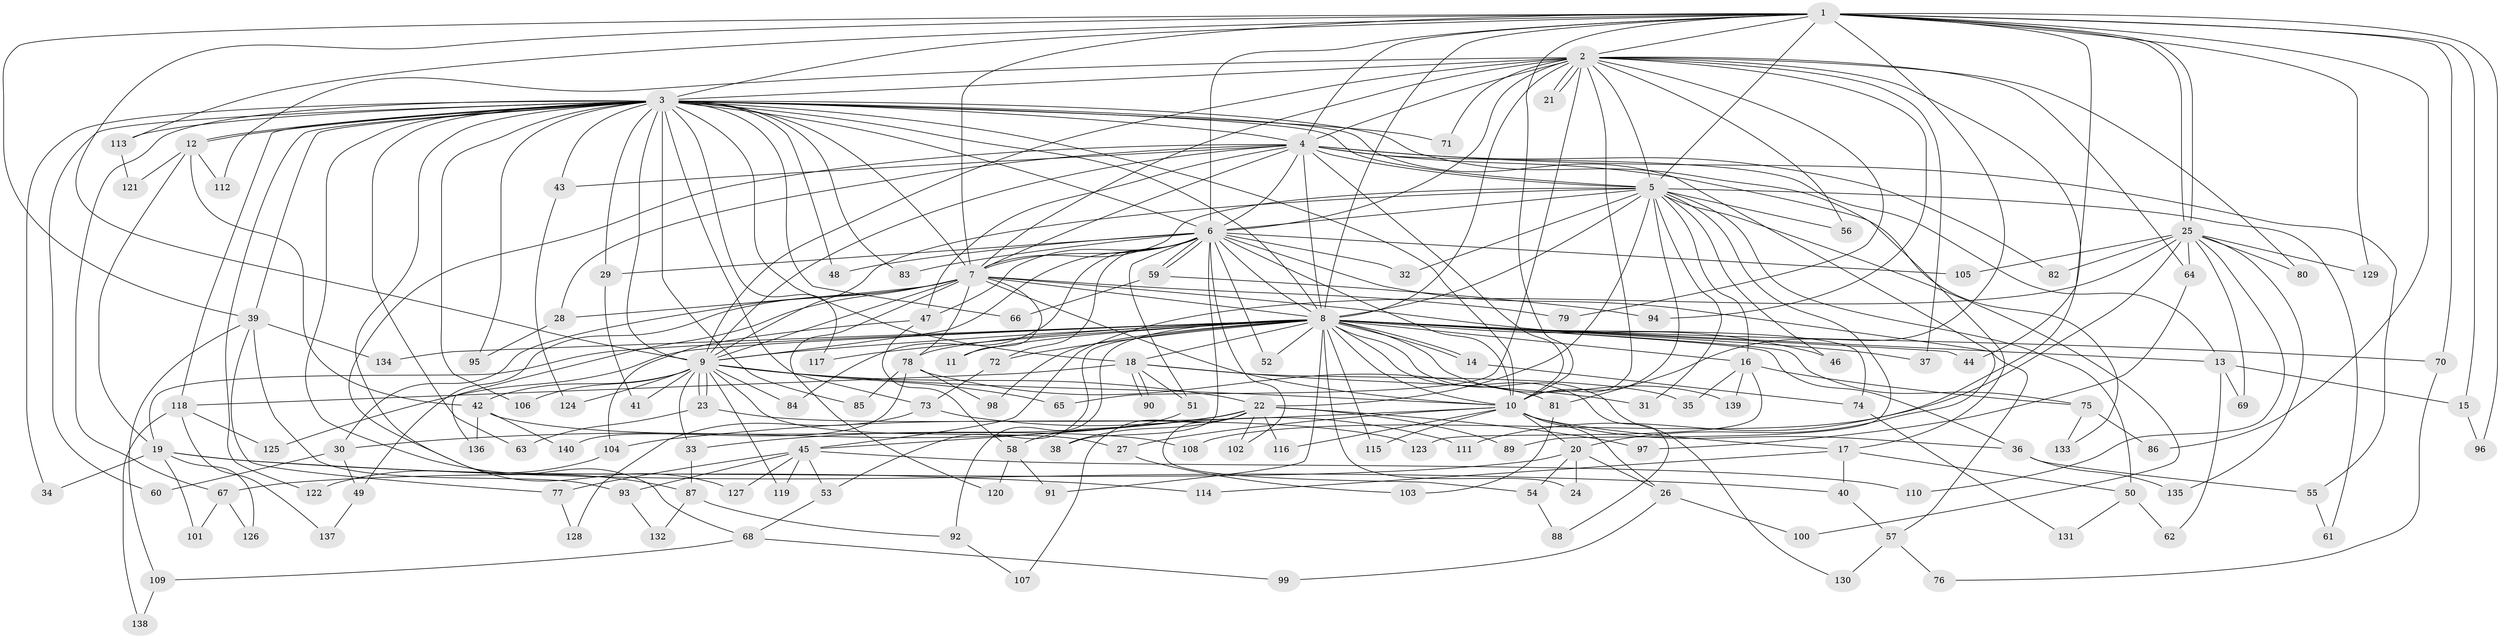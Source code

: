 // coarse degree distribution, {15: 0.046511627906976744, 13: 0.046511627906976744, 19: 0.06976744186046512, 11: 0.023255813953488372, 14: 0.023255813953488372, 23: 0.023255813953488372, 5: 0.20930232558139536, 2: 0.13953488372093023, 8: 0.023255813953488372, 10: 0.046511627906976744, 7: 0.023255813953488372, 3: 0.16279069767441862, 6: 0.023255813953488372, 4: 0.023255813953488372, 12: 0.023255813953488372, 1: 0.06976744186046512, 9: 0.023255813953488372}
// Generated by graph-tools (version 1.1) at 2025/49/03/04/25 22:49:23]
// undirected, 140 vertices, 305 edges
graph export_dot {
  node [color=gray90,style=filled];
  1;
  2;
  3;
  4;
  5;
  6;
  7;
  8;
  9;
  10;
  11;
  12;
  13;
  14;
  15;
  16;
  17;
  18;
  19;
  20;
  21;
  22;
  23;
  24;
  25;
  26;
  27;
  28;
  29;
  30;
  31;
  32;
  33;
  34;
  35;
  36;
  37;
  38;
  39;
  40;
  41;
  42;
  43;
  44;
  45;
  46;
  47;
  48;
  49;
  50;
  51;
  52;
  53;
  54;
  55;
  56;
  57;
  58;
  59;
  60;
  61;
  62;
  63;
  64;
  65;
  66;
  67;
  68;
  69;
  70;
  71;
  72;
  73;
  74;
  75;
  76;
  77;
  78;
  79;
  80;
  81;
  82;
  83;
  84;
  85;
  86;
  87;
  88;
  89;
  90;
  91;
  92;
  93;
  94;
  95;
  96;
  97;
  98;
  99;
  100;
  101;
  102;
  103;
  104;
  105;
  106;
  107;
  108;
  109;
  110;
  111;
  112;
  113;
  114;
  115;
  116;
  117;
  118;
  119;
  120;
  121;
  122;
  123;
  124;
  125;
  126;
  127;
  128;
  129;
  130;
  131;
  132;
  133;
  134;
  135;
  136;
  137;
  138;
  139;
  140;
  1 -- 2;
  1 -- 3;
  1 -- 4;
  1 -- 5;
  1 -- 6;
  1 -- 7;
  1 -- 8;
  1 -- 9;
  1 -- 10;
  1 -- 15;
  1 -- 25;
  1 -- 25;
  1 -- 39;
  1 -- 44;
  1 -- 70;
  1 -- 81;
  1 -- 86;
  1 -- 96;
  1 -- 113;
  1 -- 129;
  2 -- 3;
  2 -- 4;
  2 -- 5;
  2 -- 6;
  2 -- 7;
  2 -- 8;
  2 -- 9;
  2 -- 10;
  2 -- 21;
  2 -- 21;
  2 -- 37;
  2 -- 56;
  2 -- 64;
  2 -- 65;
  2 -- 71;
  2 -- 79;
  2 -- 80;
  2 -- 94;
  2 -- 111;
  2 -- 112;
  3 -- 4;
  3 -- 5;
  3 -- 6;
  3 -- 7;
  3 -- 8;
  3 -- 9;
  3 -- 10;
  3 -- 12;
  3 -- 12;
  3 -- 17;
  3 -- 18;
  3 -- 20;
  3 -- 29;
  3 -- 34;
  3 -- 39;
  3 -- 43;
  3 -- 48;
  3 -- 60;
  3 -- 63;
  3 -- 66;
  3 -- 67;
  3 -- 71;
  3 -- 73;
  3 -- 83;
  3 -- 85;
  3 -- 87;
  3 -- 95;
  3 -- 106;
  3 -- 113;
  3 -- 117;
  3 -- 118;
  3 -- 122;
  3 -- 127;
  4 -- 5;
  4 -- 6;
  4 -- 7;
  4 -- 8;
  4 -- 9;
  4 -- 10;
  4 -- 13;
  4 -- 28;
  4 -- 43;
  4 -- 47;
  4 -- 55;
  4 -- 68;
  4 -- 82;
  4 -- 133;
  5 -- 6;
  5 -- 7;
  5 -- 8;
  5 -- 9;
  5 -- 10;
  5 -- 16;
  5 -- 22;
  5 -- 31;
  5 -- 32;
  5 -- 46;
  5 -- 50;
  5 -- 56;
  5 -- 61;
  5 -- 89;
  5 -- 100;
  6 -- 7;
  6 -- 8;
  6 -- 9;
  6 -- 10;
  6 -- 29;
  6 -- 32;
  6 -- 38;
  6 -- 47;
  6 -- 48;
  6 -- 51;
  6 -- 52;
  6 -- 57;
  6 -- 59;
  6 -- 59;
  6 -- 72;
  6 -- 83;
  6 -- 84;
  6 -- 102;
  6 -- 105;
  7 -- 8;
  7 -- 9;
  7 -- 10;
  7 -- 11;
  7 -- 28;
  7 -- 30;
  7 -- 49;
  7 -- 74;
  7 -- 78;
  7 -- 79;
  7 -- 120;
  7 -- 136;
  8 -- 9;
  8 -- 10;
  8 -- 11;
  8 -- 13;
  8 -- 14;
  8 -- 14;
  8 -- 16;
  8 -- 18;
  8 -- 19;
  8 -- 24;
  8 -- 36;
  8 -- 37;
  8 -- 44;
  8 -- 46;
  8 -- 52;
  8 -- 53;
  8 -- 70;
  8 -- 72;
  8 -- 75;
  8 -- 78;
  8 -- 88;
  8 -- 91;
  8 -- 92;
  8 -- 98;
  8 -- 115;
  8 -- 117;
  8 -- 125;
  8 -- 130;
  8 -- 134;
  8 -- 139;
  9 -- 10;
  9 -- 22;
  9 -- 23;
  9 -- 23;
  9 -- 27;
  9 -- 33;
  9 -- 41;
  9 -- 42;
  9 -- 65;
  9 -- 84;
  9 -- 106;
  9 -- 119;
  9 -- 124;
  10 -- 17;
  10 -- 20;
  10 -- 26;
  10 -- 27;
  10 -- 36;
  10 -- 104;
  10 -- 115;
  10 -- 116;
  12 -- 19;
  12 -- 42;
  12 -- 112;
  12 -- 121;
  13 -- 15;
  13 -- 62;
  13 -- 69;
  14 -- 74;
  15 -- 96;
  16 -- 35;
  16 -- 75;
  16 -- 123;
  16 -- 139;
  17 -- 40;
  17 -- 50;
  17 -- 114;
  18 -- 31;
  18 -- 35;
  18 -- 51;
  18 -- 90;
  18 -- 90;
  18 -- 118;
  19 -- 34;
  19 -- 40;
  19 -- 101;
  19 -- 114;
  19 -- 126;
  20 -- 24;
  20 -- 26;
  20 -- 54;
  20 -- 67;
  22 -- 30;
  22 -- 33;
  22 -- 38;
  22 -- 45;
  22 -- 54;
  22 -- 89;
  22 -- 97;
  22 -- 102;
  22 -- 107;
  22 -- 116;
  23 -- 63;
  23 -- 123;
  25 -- 45;
  25 -- 64;
  25 -- 69;
  25 -- 80;
  25 -- 82;
  25 -- 105;
  25 -- 108;
  25 -- 110;
  25 -- 129;
  25 -- 135;
  26 -- 99;
  26 -- 100;
  27 -- 103;
  28 -- 95;
  29 -- 41;
  30 -- 49;
  30 -- 60;
  33 -- 87;
  36 -- 55;
  36 -- 135;
  39 -- 77;
  39 -- 93;
  39 -- 109;
  39 -- 134;
  40 -- 57;
  42 -- 108;
  42 -- 136;
  42 -- 140;
  43 -- 124;
  45 -- 53;
  45 -- 77;
  45 -- 93;
  45 -- 110;
  45 -- 119;
  45 -- 127;
  47 -- 58;
  47 -- 104;
  49 -- 137;
  50 -- 62;
  50 -- 131;
  51 -- 58;
  53 -- 68;
  54 -- 88;
  55 -- 61;
  57 -- 76;
  57 -- 130;
  58 -- 91;
  58 -- 120;
  59 -- 66;
  59 -- 94;
  64 -- 97;
  67 -- 101;
  67 -- 126;
  68 -- 99;
  68 -- 109;
  70 -- 76;
  72 -- 73;
  73 -- 111;
  73 -- 128;
  74 -- 131;
  75 -- 86;
  75 -- 133;
  77 -- 128;
  78 -- 81;
  78 -- 85;
  78 -- 98;
  78 -- 140;
  81 -- 103;
  87 -- 92;
  87 -- 132;
  92 -- 107;
  93 -- 132;
  104 -- 122;
  109 -- 138;
  113 -- 121;
  118 -- 125;
  118 -- 137;
  118 -- 138;
}

